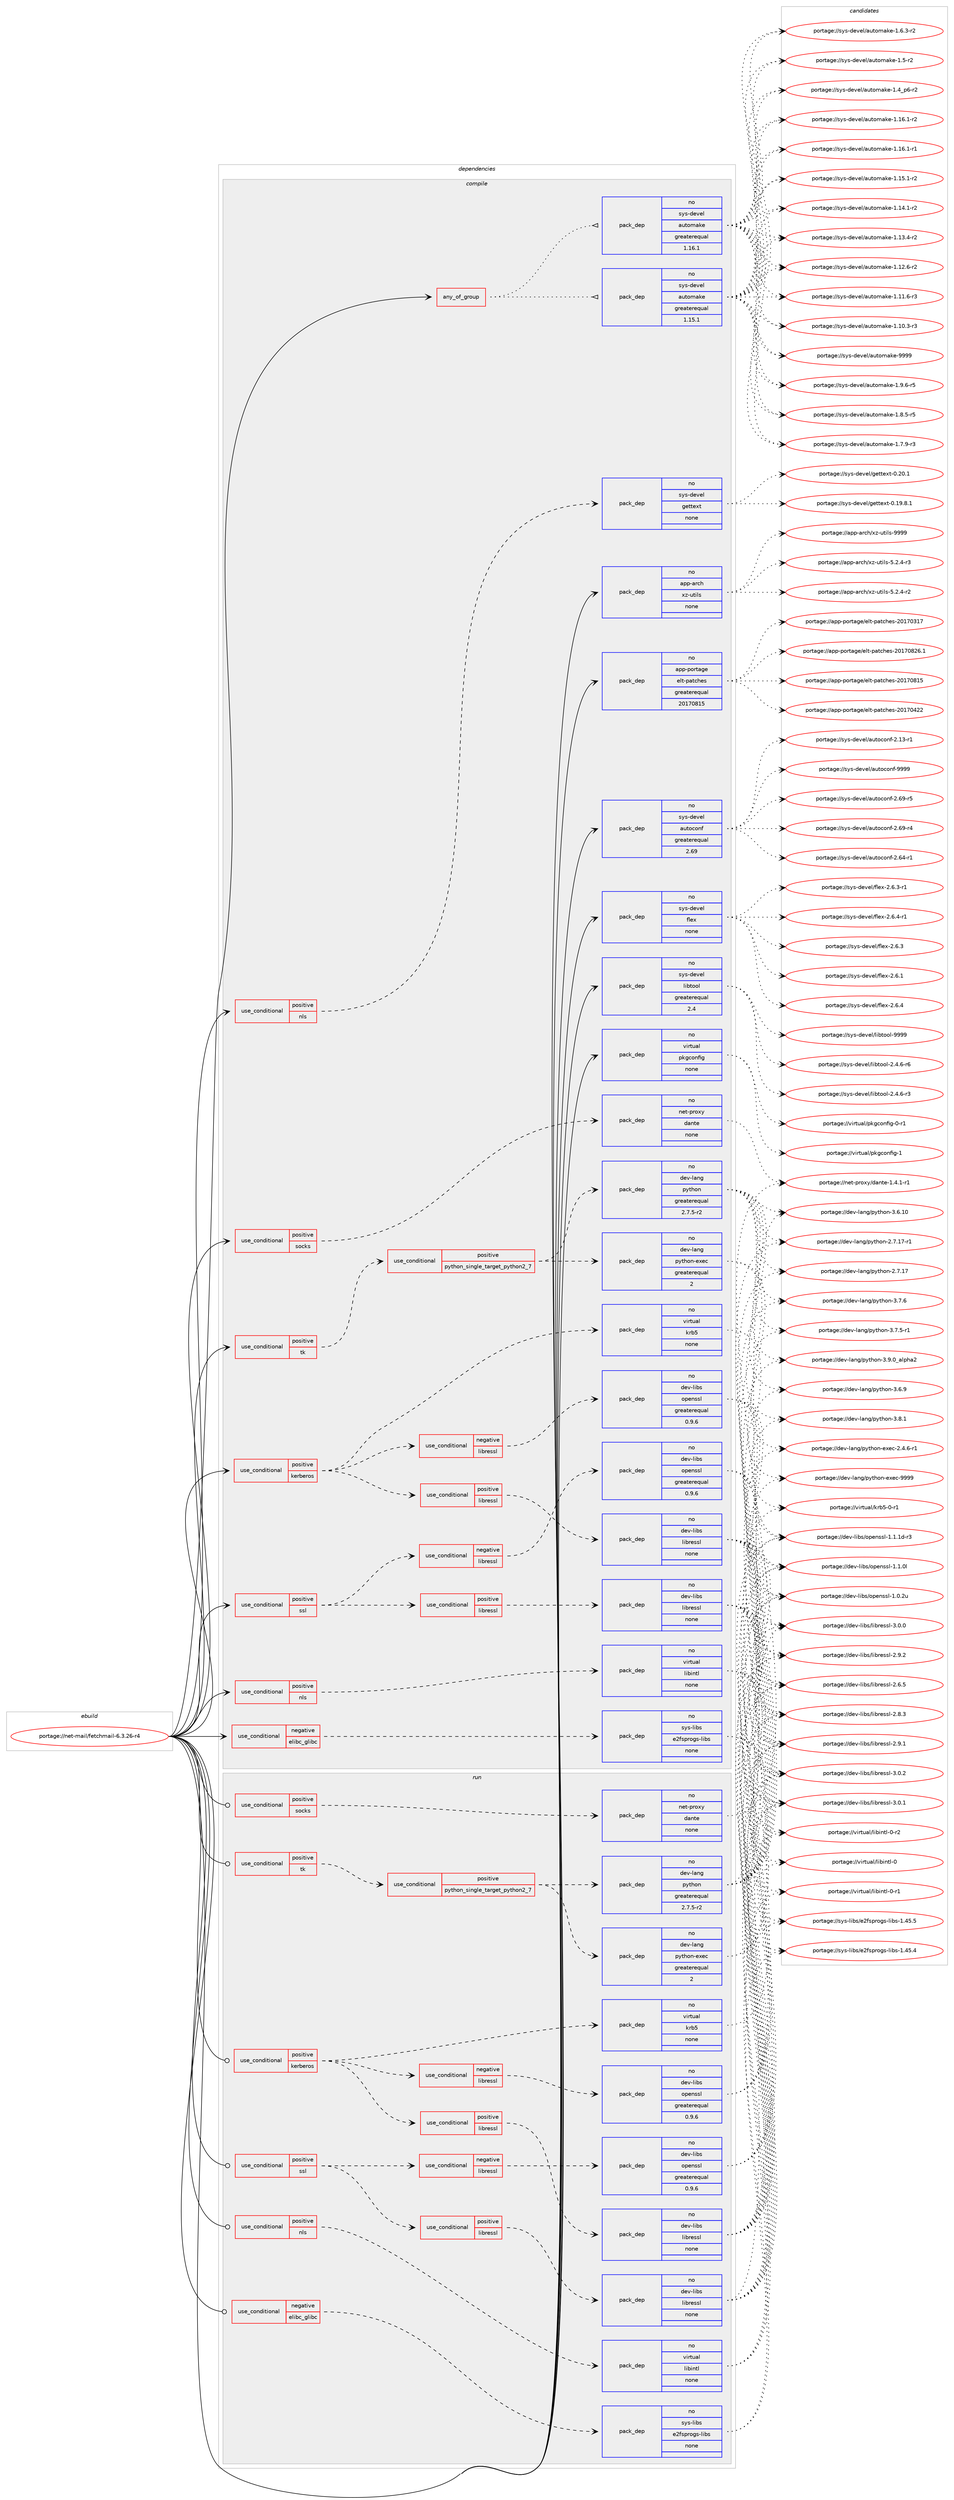 digraph prolog {

# *************
# Graph options
# *************

newrank=true;
concentrate=true;
compound=true;
graph [rankdir=LR,fontname=Helvetica,fontsize=10,ranksep=1.5];#, ranksep=2.5, nodesep=0.2];
edge  [arrowhead=vee];
node  [fontname=Helvetica,fontsize=10];

# **********
# The ebuild
# **********

subgraph cluster_leftcol {
color=gray;
rank=same;
label=<<i>ebuild</i>>;
id [label="portage://net-mail/fetchmail-6.3.26-r4", color=red, width=4, href="../net-mail/fetchmail-6.3.26-r4.svg"];
}

# ****************
# The dependencies
# ****************

subgraph cluster_midcol {
color=gray;
label=<<i>dependencies</i>>;
subgraph cluster_compile {
fillcolor="#eeeeee";
style=filled;
label=<<i>compile</i>>;
subgraph any2172 {
dependency142175 [label=<<TABLE BORDER="0" CELLBORDER="1" CELLSPACING="0" CELLPADDING="4"><TR><TD CELLPADDING="10">any_of_group</TD></TR></TABLE>>, shape=none, color=red];subgraph pack111180 {
dependency142176 [label=<<TABLE BORDER="0" CELLBORDER="1" CELLSPACING="0" CELLPADDING="4" WIDTH="220"><TR><TD ROWSPAN="6" CELLPADDING="30">pack_dep</TD></TR><TR><TD WIDTH="110">no</TD></TR><TR><TD>sys-devel</TD></TR><TR><TD>automake</TD></TR><TR><TD>greaterequal</TD></TR><TR><TD>1.16.1</TD></TR></TABLE>>, shape=none, color=blue];
}
dependency142175:e -> dependency142176:w [weight=20,style="dotted",arrowhead="oinv"];
subgraph pack111181 {
dependency142177 [label=<<TABLE BORDER="0" CELLBORDER="1" CELLSPACING="0" CELLPADDING="4" WIDTH="220"><TR><TD ROWSPAN="6" CELLPADDING="30">pack_dep</TD></TR><TR><TD WIDTH="110">no</TD></TR><TR><TD>sys-devel</TD></TR><TR><TD>automake</TD></TR><TR><TD>greaterequal</TD></TR><TR><TD>1.15.1</TD></TR></TABLE>>, shape=none, color=blue];
}
dependency142175:e -> dependency142177:w [weight=20,style="dotted",arrowhead="oinv"];
}
id:e -> dependency142175:w [weight=20,style="solid",arrowhead="vee"];
subgraph cond28688 {
dependency142178 [label=<<TABLE BORDER="0" CELLBORDER="1" CELLSPACING="0" CELLPADDING="4"><TR><TD ROWSPAN="3" CELLPADDING="10">use_conditional</TD></TR><TR><TD>negative</TD></TR><TR><TD>elibc_glibc</TD></TR></TABLE>>, shape=none, color=red];
subgraph pack111182 {
dependency142179 [label=<<TABLE BORDER="0" CELLBORDER="1" CELLSPACING="0" CELLPADDING="4" WIDTH="220"><TR><TD ROWSPAN="6" CELLPADDING="30">pack_dep</TD></TR><TR><TD WIDTH="110">no</TD></TR><TR><TD>sys-libs</TD></TR><TR><TD>e2fsprogs-libs</TD></TR><TR><TD>none</TD></TR><TR><TD></TD></TR></TABLE>>, shape=none, color=blue];
}
dependency142178:e -> dependency142179:w [weight=20,style="dashed",arrowhead="vee"];
}
id:e -> dependency142178:w [weight=20,style="solid",arrowhead="vee"];
subgraph cond28689 {
dependency142180 [label=<<TABLE BORDER="0" CELLBORDER="1" CELLSPACING="0" CELLPADDING="4"><TR><TD ROWSPAN="3" CELLPADDING="10">use_conditional</TD></TR><TR><TD>positive</TD></TR><TR><TD>kerberos</TD></TR></TABLE>>, shape=none, color=red];
subgraph pack111183 {
dependency142181 [label=<<TABLE BORDER="0" CELLBORDER="1" CELLSPACING="0" CELLPADDING="4" WIDTH="220"><TR><TD ROWSPAN="6" CELLPADDING="30">pack_dep</TD></TR><TR><TD WIDTH="110">no</TD></TR><TR><TD>virtual</TD></TR><TR><TD>krb5</TD></TR><TR><TD>none</TD></TR><TR><TD></TD></TR></TABLE>>, shape=none, color=blue];
}
dependency142180:e -> dependency142181:w [weight=20,style="dashed",arrowhead="vee"];
subgraph cond28690 {
dependency142182 [label=<<TABLE BORDER="0" CELLBORDER="1" CELLSPACING="0" CELLPADDING="4"><TR><TD ROWSPAN="3" CELLPADDING="10">use_conditional</TD></TR><TR><TD>negative</TD></TR><TR><TD>libressl</TD></TR></TABLE>>, shape=none, color=red];
subgraph pack111184 {
dependency142183 [label=<<TABLE BORDER="0" CELLBORDER="1" CELLSPACING="0" CELLPADDING="4" WIDTH="220"><TR><TD ROWSPAN="6" CELLPADDING="30">pack_dep</TD></TR><TR><TD WIDTH="110">no</TD></TR><TR><TD>dev-libs</TD></TR><TR><TD>openssl</TD></TR><TR><TD>greaterequal</TD></TR><TR><TD>0.9.6</TD></TR></TABLE>>, shape=none, color=blue];
}
dependency142182:e -> dependency142183:w [weight=20,style="dashed",arrowhead="vee"];
}
dependency142180:e -> dependency142182:w [weight=20,style="dashed",arrowhead="vee"];
subgraph cond28691 {
dependency142184 [label=<<TABLE BORDER="0" CELLBORDER="1" CELLSPACING="0" CELLPADDING="4"><TR><TD ROWSPAN="3" CELLPADDING="10">use_conditional</TD></TR><TR><TD>positive</TD></TR><TR><TD>libressl</TD></TR></TABLE>>, shape=none, color=red];
subgraph pack111185 {
dependency142185 [label=<<TABLE BORDER="0" CELLBORDER="1" CELLSPACING="0" CELLPADDING="4" WIDTH="220"><TR><TD ROWSPAN="6" CELLPADDING="30">pack_dep</TD></TR><TR><TD WIDTH="110">no</TD></TR><TR><TD>dev-libs</TD></TR><TR><TD>libressl</TD></TR><TR><TD>none</TD></TR><TR><TD></TD></TR></TABLE>>, shape=none, color=blue];
}
dependency142184:e -> dependency142185:w [weight=20,style="dashed",arrowhead="vee"];
}
dependency142180:e -> dependency142184:w [weight=20,style="dashed",arrowhead="vee"];
}
id:e -> dependency142180:w [weight=20,style="solid",arrowhead="vee"];
subgraph cond28692 {
dependency142186 [label=<<TABLE BORDER="0" CELLBORDER="1" CELLSPACING="0" CELLPADDING="4"><TR><TD ROWSPAN="3" CELLPADDING="10">use_conditional</TD></TR><TR><TD>positive</TD></TR><TR><TD>nls</TD></TR></TABLE>>, shape=none, color=red];
subgraph pack111186 {
dependency142187 [label=<<TABLE BORDER="0" CELLBORDER="1" CELLSPACING="0" CELLPADDING="4" WIDTH="220"><TR><TD ROWSPAN="6" CELLPADDING="30">pack_dep</TD></TR><TR><TD WIDTH="110">no</TD></TR><TR><TD>sys-devel</TD></TR><TR><TD>gettext</TD></TR><TR><TD>none</TD></TR><TR><TD></TD></TR></TABLE>>, shape=none, color=blue];
}
dependency142186:e -> dependency142187:w [weight=20,style="dashed",arrowhead="vee"];
}
id:e -> dependency142186:w [weight=20,style="solid",arrowhead="vee"];
subgraph cond28693 {
dependency142188 [label=<<TABLE BORDER="0" CELLBORDER="1" CELLSPACING="0" CELLPADDING="4"><TR><TD ROWSPAN="3" CELLPADDING="10">use_conditional</TD></TR><TR><TD>positive</TD></TR><TR><TD>nls</TD></TR></TABLE>>, shape=none, color=red];
subgraph pack111187 {
dependency142189 [label=<<TABLE BORDER="0" CELLBORDER="1" CELLSPACING="0" CELLPADDING="4" WIDTH="220"><TR><TD ROWSPAN="6" CELLPADDING="30">pack_dep</TD></TR><TR><TD WIDTH="110">no</TD></TR><TR><TD>virtual</TD></TR><TR><TD>libintl</TD></TR><TR><TD>none</TD></TR><TR><TD></TD></TR></TABLE>>, shape=none, color=blue];
}
dependency142188:e -> dependency142189:w [weight=20,style="dashed",arrowhead="vee"];
}
id:e -> dependency142188:w [weight=20,style="solid",arrowhead="vee"];
subgraph cond28694 {
dependency142190 [label=<<TABLE BORDER="0" CELLBORDER="1" CELLSPACING="0" CELLPADDING="4"><TR><TD ROWSPAN="3" CELLPADDING="10">use_conditional</TD></TR><TR><TD>positive</TD></TR><TR><TD>socks</TD></TR></TABLE>>, shape=none, color=red];
subgraph pack111188 {
dependency142191 [label=<<TABLE BORDER="0" CELLBORDER="1" CELLSPACING="0" CELLPADDING="4" WIDTH="220"><TR><TD ROWSPAN="6" CELLPADDING="30">pack_dep</TD></TR><TR><TD WIDTH="110">no</TD></TR><TR><TD>net-proxy</TD></TR><TR><TD>dante</TD></TR><TR><TD>none</TD></TR><TR><TD></TD></TR></TABLE>>, shape=none, color=blue];
}
dependency142190:e -> dependency142191:w [weight=20,style="dashed",arrowhead="vee"];
}
id:e -> dependency142190:w [weight=20,style="solid",arrowhead="vee"];
subgraph cond28695 {
dependency142192 [label=<<TABLE BORDER="0" CELLBORDER="1" CELLSPACING="0" CELLPADDING="4"><TR><TD ROWSPAN="3" CELLPADDING="10">use_conditional</TD></TR><TR><TD>positive</TD></TR><TR><TD>ssl</TD></TR></TABLE>>, shape=none, color=red];
subgraph cond28696 {
dependency142193 [label=<<TABLE BORDER="0" CELLBORDER="1" CELLSPACING="0" CELLPADDING="4"><TR><TD ROWSPAN="3" CELLPADDING="10">use_conditional</TD></TR><TR><TD>negative</TD></TR><TR><TD>libressl</TD></TR></TABLE>>, shape=none, color=red];
subgraph pack111189 {
dependency142194 [label=<<TABLE BORDER="0" CELLBORDER="1" CELLSPACING="0" CELLPADDING="4" WIDTH="220"><TR><TD ROWSPAN="6" CELLPADDING="30">pack_dep</TD></TR><TR><TD WIDTH="110">no</TD></TR><TR><TD>dev-libs</TD></TR><TR><TD>openssl</TD></TR><TR><TD>greaterequal</TD></TR><TR><TD>0.9.6</TD></TR></TABLE>>, shape=none, color=blue];
}
dependency142193:e -> dependency142194:w [weight=20,style="dashed",arrowhead="vee"];
}
dependency142192:e -> dependency142193:w [weight=20,style="dashed",arrowhead="vee"];
subgraph cond28697 {
dependency142195 [label=<<TABLE BORDER="0" CELLBORDER="1" CELLSPACING="0" CELLPADDING="4"><TR><TD ROWSPAN="3" CELLPADDING="10">use_conditional</TD></TR><TR><TD>positive</TD></TR><TR><TD>libressl</TD></TR></TABLE>>, shape=none, color=red];
subgraph pack111190 {
dependency142196 [label=<<TABLE BORDER="0" CELLBORDER="1" CELLSPACING="0" CELLPADDING="4" WIDTH="220"><TR><TD ROWSPAN="6" CELLPADDING="30">pack_dep</TD></TR><TR><TD WIDTH="110">no</TD></TR><TR><TD>dev-libs</TD></TR><TR><TD>libressl</TD></TR><TR><TD>none</TD></TR><TR><TD></TD></TR></TABLE>>, shape=none, color=blue];
}
dependency142195:e -> dependency142196:w [weight=20,style="dashed",arrowhead="vee"];
}
dependency142192:e -> dependency142195:w [weight=20,style="dashed",arrowhead="vee"];
}
id:e -> dependency142192:w [weight=20,style="solid",arrowhead="vee"];
subgraph cond28698 {
dependency142197 [label=<<TABLE BORDER="0" CELLBORDER="1" CELLSPACING="0" CELLPADDING="4"><TR><TD ROWSPAN="3" CELLPADDING="10">use_conditional</TD></TR><TR><TD>positive</TD></TR><TR><TD>tk</TD></TR></TABLE>>, shape=none, color=red];
subgraph cond28699 {
dependency142198 [label=<<TABLE BORDER="0" CELLBORDER="1" CELLSPACING="0" CELLPADDING="4"><TR><TD ROWSPAN="3" CELLPADDING="10">use_conditional</TD></TR><TR><TD>positive</TD></TR><TR><TD>python_single_target_python2_7</TD></TR></TABLE>>, shape=none, color=red];
subgraph pack111191 {
dependency142199 [label=<<TABLE BORDER="0" CELLBORDER="1" CELLSPACING="0" CELLPADDING="4" WIDTH="220"><TR><TD ROWSPAN="6" CELLPADDING="30">pack_dep</TD></TR><TR><TD WIDTH="110">no</TD></TR><TR><TD>dev-lang</TD></TR><TR><TD>python</TD></TR><TR><TD>greaterequal</TD></TR><TR><TD>2.7.5-r2</TD></TR></TABLE>>, shape=none, color=blue];
}
dependency142198:e -> dependency142199:w [weight=20,style="dashed",arrowhead="vee"];
subgraph pack111192 {
dependency142200 [label=<<TABLE BORDER="0" CELLBORDER="1" CELLSPACING="0" CELLPADDING="4" WIDTH="220"><TR><TD ROWSPAN="6" CELLPADDING="30">pack_dep</TD></TR><TR><TD WIDTH="110">no</TD></TR><TR><TD>dev-lang</TD></TR><TR><TD>python-exec</TD></TR><TR><TD>greaterequal</TD></TR><TR><TD>2</TD></TR></TABLE>>, shape=none, color=blue];
}
dependency142198:e -> dependency142200:w [weight=20,style="dashed",arrowhead="vee"];
}
dependency142197:e -> dependency142198:w [weight=20,style="dashed",arrowhead="vee"];
}
id:e -> dependency142197:w [weight=20,style="solid",arrowhead="vee"];
subgraph pack111193 {
dependency142201 [label=<<TABLE BORDER="0" CELLBORDER="1" CELLSPACING="0" CELLPADDING="4" WIDTH="220"><TR><TD ROWSPAN="6" CELLPADDING="30">pack_dep</TD></TR><TR><TD WIDTH="110">no</TD></TR><TR><TD>app-arch</TD></TR><TR><TD>xz-utils</TD></TR><TR><TD>none</TD></TR><TR><TD></TD></TR></TABLE>>, shape=none, color=blue];
}
id:e -> dependency142201:w [weight=20,style="solid",arrowhead="vee"];
subgraph pack111194 {
dependency142202 [label=<<TABLE BORDER="0" CELLBORDER="1" CELLSPACING="0" CELLPADDING="4" WIDTH="220"><TR><TD ROWSPAN="6" CELLPADDING="30">pack_dep</TD></TR><TR><TD WIDTH="110">no</TD></TR><TR><TD>app-portage</TD></TR><TR><TD>elt-patches</TD></TR><TR><TD>greaterequal</TD></TR><TR><TD>20170815</TD></TR></TABLE>>, shape=none, color=blue];
}
id:e -> dependency142202:w [weight=20,style="solid",arrowhead="vee"];
subgraph pack111195 {
dependency142203 [label=<<TABLE BORDER="0" CELLBORDER="1" CELLSPACING="0" CELLPADDING="4" WIDTH="220"><TR><TD ROWSPAN="6" CELLPADDING="30">pack_dep</TD></TR><TR><TD WIDTH="110">no</TD></TR><TR><TD>sys-devel</TD></TR><TR><TD>autoconf</TD></TR><TR><TD>greaterequal</TD></TR><TR><TD>2.69</TD></TR></TABLE>>, shape=none, color=blue];
}
id:e -> dependency142203:w [weight=20,style="solid",arrowhead="vee"];
subgraph pack111196 {
dependency142204 [label=<<TABLE BORDER="0" CELLBORDER="1" CELLSPACING="0" CELLPADDING="4" WIDTH="220"><TR><TD ROWSPAN="6" CELLPADDING="30">pack_dep</TD></TR><TR><TD WIDTH="110">no</TD></TR><TR><TD>sys-devel</TD></TR><TR><TD>flex</TD></TR><TR><TD>none</TD></TR><TR><TD></TD></TR></TABLE>>, shape=none, color=blue];
}
id:e -> dependency142204:w [weight=20,style="solid",arrowhead="vee"];
subgraph pack111197 {
dependency142205 [label=<<TABLE BORDER="0" CELLBORDER="1" CELLSPACING="0" CELLPADDING="4" WIDTH="220"><TR><TD ROWSPAN="6" CELLPADDING="30">pack_dep</TD></TR><TR><TD WIDTH="110">no</TD></TR><TR><TD>sys-devel</TD></TR><TR><TD>libtool</TD></TR><TR><TD>greaterequal</TD></TR><TR><TD>2.4</TD></TR></TABLE>>, shape=none, color=blue];
}
id:e -> dependency142205:w [weight=20,style="solid",arrowhead="vee"];
subgraph pack111198 {
dependency142206 [label=<<TABLE BORDER="0" CELLBORDER="1" CELLSPACING="0" CELLPADDING="4" WIDTH="220"><TR><TD ROWSPAN="6" CELLPADDING="30">pack_dep</TD></TR><TR><TD WIDTH="110">no</TD></TR><TR><TD>virtual</TD></TR><TR><TD>pkgconfig</TD></TR><TR><TD>none</TD></TR><TR><TD></TD></TR></TABLE>>, shape=none, color=blue];
}
id:e -> dependency142206:w [weight=20,style="solid",arrowhead="vee"];
}
subgraph cluster_compileandrun {
fillcolor="#eeeeee";
style=filled;
label=<<i>compile and run</i>>;
}
subgraph cluster_run {
fillcolor="#eeeeee";
style=filled;
label=<<i>run</i>>;
subgraph cond28700 {
dependency142207 [label=<<TABLE BORDER="0" CELLBORDER="1" CELLSPACING="0" CELLPADDING="4"><TR><TD ROWSPAN="3" CELLPADDING="10">use_conditional</TD></TR><TR><TD>negative</TD></TR><TR><TD>elibc_glibc</TD></TR></TABLE>>, shape=none, color=red];
subgraph pack111199 {
dependency142208 [label=<<TABLE BORDER="0" CELLBORDER="1" CELLSPACING="0" CELLPADDING="4" WIDTH="220"><TR><TD ROWSPAN="6" CELLPADDING="30">pack_dep</TD></TR><TR><TD WIDTH="110">no</TD></TR><TR><TD>sys-libs</TD></TR><TR><TD>e2fsprogs-libs</TD></TR><TR><TD>none</TD></TR><TR><TD></TD></TR></TABLE>>, shape=none, color=blue];
}
dependency142207:e -> dependency142208:w [weight=20,style="dashed",arrowhead="vee"];
}
id:e -> dependency142207:w [weight=20,style="solid",arrowhead="odot"];
subgraph cond28701 {
dependency142209 [label=<<TABLE BORDER="0" CELLBORDER="1" CELLSPACING="0" CELLPADDING="4"><TR><TD ROWSPAN="3" CELLPADDING="10">use_conditional</TD></TR><TR><TD>positive</TD></TR><TR><TD>kerberos</TD></TR></TABLE>>, shape=none, color=red];
subgraph pack111200 {
dependency142210 [label=<<TABLE BORDER="0" CELLBORDER="1" CELLSPACING="0" CELLPADDING="4" WIDTH="220"><TR><TD ROWSPAN="6" CELLPADDING="30">pack_dep</TD></TR><TR><TD WIDTH="110">no</TD></TR><TR><TD>virtual</TD></TR><TR><TD>krb5</TD></TR><TR><TD>none</TD></TR><TR><TD></TD></TR></TABLE>>, shape=none, color=blue];
}
dependency142209:e -> dependency142210:w [weight=20,style="dashed",arrowhead="vee"];
subgraph cond28702 {
dependency142211 [label=<<TABLE BORDER="0" CELLBORDER="1" CELLSPACING="0" CELLPADDING="4"><TR><TD ROWSPAN="3" CELLPADDING="10">use_conditional</TD></TR><TR><TD>negative</TD></TR><TR><TD>libressl</TD></TR></TABLE>>, shape=none, color=red];
subgraph pack111201 {
dependency142212 [label=<<TABLE BORDER="0" CELLBORDER="1" CELLSPACING="0" CELLPADDING="4" WIDTH="220"><TR><TD ROWSPAN="6" CELLPADDING="30">pack_dep</TD></TR><TR><TD WIDTH="110">no</TD></TR><TR><TD>dev-libs</TD></TR><TR><TD>openssl</TD></TR><TR><TD>greaterequal</TD></TR><TR><TD>0.9.6</TD></TR></TABLE>>, shape=none, color=blue];
}
dependency142211:e -> dependency142212:w [weight=20,style="dashed",arrowhead="vee"];
}
dependency142209:e -> dependency142211:w [weight=20,style="dashed",arrowhead="vee"];
subgraph cond28703 {
dependency142213 [label=<<TABLE BORDER="0" CELLBORDER="1" CELLSPACING="0" CELLPADDING="4"><TR><TD ROWSPAN="3" CELLPADDING="10">use_conditional</TD></TR><TR><TD>positive</TD></TR><TR><TD>libressl</TD></TR></TABLE>>, shape=none, color=red];
subgraph pack111202 {
dependency142214 [label=<<TABLE BORDER="0" CELLBORDER="1" CELLSPACING="0" CELLPADDING="4" WIDTH="220"><TR><TD ROWSPAN="6" CELLPADDING="30">pack_dep</TD></TR><TR><TD WIDTH="110">no</TD></TR><TR><TD>dev-libs</TD></TR><TR><TD>libressl</TD></TR><TR><TD>none</TD></TR><TR><TD></TD></TR></TABLE>>, shape=none, color=blue];
}
dependency142213:e -> dependency142214:w [weight=20,style="dashed",arrowhead="vee"];
}
dependency142209:e -> dependency142213:w [weight=20,style="dashed",arrowhead="vee"];
}
id:e -> dependency142209:w [weight=20,style="solid",arrowhead="odot"];
subgraph cond28704 {
dependency142215 [label=<<TABLE BORDER="0" CELLBORDER="1" CELLSPACING="0" CELLPADDING="4"><TR><TD ROWSPAN="3" CELLPADDING="10">use_conditional</TD></TR><TR><TD>positive</TD></TR><TR><TD>nls</TD></TR></TABLE>>, shape=none, color=red];
subgraph pack111203 {
dependency142216 [label=<<TABLE BORDER="0" CELLBORDER="1" CELLSPACING="0" CELLPADDING="4" WIDTH="220"><TR><TD ROWSPAN="6" CELLPADDING="30">pack_dep</TD></TR><TR><TD WIDTH="110">no</TD></TR><TR><TD>virtual</TD></TR><TR><TD>libintl</TD></TR><TR><TD>none</TD></TR><TR><TD></TD></TR></TABLE>>, shape=none, color=blue];
}
dependency142215:e -> dependency142216:w [weight=20,style="dashed",arrowhead="vee"];
}
id:e -> dependency142215:w [weight=20,style="solid",arrowhead="odot"];
subgraph cond28705 {
dependency142217 [label=<<TABLE BORDER="0" CELLBORDER="1" CELLSPACING="0" CELLPADDING="4"><TR><TD ROWSPAN="3" CELLPADDING="10">use_conditional</TD></TR><TR><TD>positive</TD></TR><TR><TD>socks</TD></TR></TABLE>>, shape=none, color=red];
subgraph pack111204 {
dependency142218 [label=<<TABLE BORDER="0" CELLBORDER="1" CELLSPACING="0" CELLPADDING="4" WIDTH="220"><TR><TD ROWSPAN="6" CELLPADDING="30">pack_dep</TD></TR><TR><TD WIDTH="110">no</TD></TR><TR><TD>net-proxy</TD></TR><TR><TD>dante</TD></TR><TR><TD>none</TD></TR><TR><TD></TD></TR></TABLE>>, shape=none, color=blue];
}
dependency142217:e -> dependency142218:w [weight=20,style="dashed",arrowhead="vee"];
}
id:e -> dependency142217:w [weight=20,style="solid",arrowhead="odot"];
subgraph cond28706 {
dependency142219 [label=<<TABLE BORDER="0" CELLBORDER="1" CELLSPACING="0" CELLPADDING="4"><TR><TD ROWSPAN="3" CELLPADDING="10">use_conditional</TD></TR><TR><TD>positive</TD></TR><TR><TD>ssl</TD></TR></TABLE>>, shape=none, color=red];
subgraph cond28707 {
dependency142220 [label=<<TABLE BORDER="0" CELLBORDER="1" CELLSPACING="0" CELLPADDING="4"><TR><TD ROWSPAN="3" CELLPADDING="10">use_conditional</TD></TR><TR><TD>negative</TD></TR><TR><TD>libressl</TD></TR></TABLE>>, shape=none, color=red];
subgraph pack111205 {
dependency142221 [label=<<TABLE BORDER="0" CELLBORDER="1" CELLSPACING="0" CELLPADDING="4" WIDTH="220"><TR><TD ROWSPAN="6" CELLPADDING="30">pack_dep</TD></TR><TR><TD WIDTH="110">no</TD></TR><TR><TD>dev-libs</TD></TR><TR><TD>openssl</TD></TR><TR><TD>greaterequal</TD></TR><TR><TD>0.9.6</TD></TR></TABLE>>, shape=none, color=blue];
}
dependency142220:e -> dependency142221:w [weight=20,style="dashed",arrowhead="vee"];
}
dependency142219:e -> dependency142220:w [weight=20,style="dashed",arrowhead="vee"];
subgraph cond28708 {
dependency142222 [label=<<TABLE BORDER="0" CELLBORDER="1" CELLSPACING="0" CELLPADDING="4"><TR><TD ROWSPAN="3" CELLPADDING="10">use_conditional</TD></TR><TR><TD>positive</TD></TR><TR><TD>libressl</TD></TR></TABLE>>, shape=none, color=red];
subgraph pack111206 {
dependency142223 [label=<<TABLE BORDER="0" CELLBORDER="1" CELLSPACING="0" CELLPADDING="4" WIDTH="220"><TR><TD ROWSPAN="6" CELLPADDING="30">pack_dep</TD></TR><TR><TD WIDTH="110">no</TD></TR><TR><TD>dev-libs</TD></TR><TR><TD>libressl</TD></TR><TR><TD>none</TD></TR><TR><TD></TD></TR></TABLE>>, shape=none, color=blue];
}
dependency142222:e -> dependency142223:w [weight=20,style="dashed",arrowhead="vee"];
}
dependency142219:e -> dependency142222:w [weight=20,style="dashed",arrowhead="vee"];
}
id:e -> dependency142219:w [weight=20,style="solid",arrowhead="odot"];
subgraph cond28709 {
dependency142224 [label=<<TABLE BORDER="0" CELLBORDER="1" CELLSPACING="0" CELLPADDING="4"><TR><TD ROWSPAN="3" CELLPADDING="10">use_conditional</TD></TR><TR><TD>positive</TD></TR><TR><TD>tk</TD></TR></TABLE>>, shape=none, color=red];
subgraph cond28710 {
dependency142225 [label=<<TABLE BORDER="0" CELLBORDER="1" CELLSPACING="0" CELLPADDING="4"><TR><TD ROWSPAN="3" CELLPADDING="10">use_conditional</TD></TR><TR><TD>positive</TD></TR><TR><TD>python_single_target_python2_7</TD></TR></TABLE>>, shape=none, color=red];
subgraph pack111207 {
dependency142226 [label=<<TABLE BORDER="0" CELLBORDER="1" CELLSPACING="0" CELLPADDING="4" WIDTH="220"><TR><TD ROWSPAN="6" CELLPADDING="30">pack_dep</TD></TR><TR><TD WIDTH="110">no</TD></TR><TR><TD>dev-lang</TD></TR><TR><TD>python</TD></TR><TR><TD>greaterequal</TD></TR><TR><TD>2.7.5-r2</TD></TR></TABLE>>, shape=none, color=blue];
}
dependency142225:e -> dependency142226:w [weight=20,style="dashed",arrowhead="vee"];
subgraph pack111208 {
dependency142227 [label=<<TABLE BORDER="0" CELLBORDER="1" CELLSPACING="0" CELLPADDING="4" WIDTH="220"><TR><TD ROWSPAN="6" CELLPADDING="30">pack_dep</TD></TR><TR><TD WIDTH="110">no</TD></TR><TR><TD>dev-lang</TD></TR><TR><TD>python-exec</TD></TR><TR><TD>greaterequal</TD></TR><TR><TD>2</TD></TR></TABLE>>, shape=none, color=blue];
}
dependency142225:e -> dependency142227:w [weight=20,style="dashed",arrowhead="vee"];
}
dependency142224:e -> dependency142225:w [weight=20,style="dashed",arrowhead="vee"];
}
id:e -> dependency142224:w [weight=20,style="solid",arrowhead="odot"];
}
}

# **************
# The candidates
# **************

subgraph cluster_choices {
rank=same;
color=gray;
label=<<i>candidates</i>>;

subgraph choice111180 {
color=black;
nodesep=1;
choice115121115451001011181011084797117116111109971071014557575757 [label="portage://sys-devel/automake-9999", color=red, width=4,href="../sys-devel/automake-9999.svg"];
choice115121115451001011181011084797117116111109971071014549465746544511453 [label="portage://sys-devel/automake-1.9.6-r5", color=red, width=4,href="../sys-devel/automake-1.9.6-r5.svg"];
choice115121115451001011181011084797117116111109971071014549465646534511453 [label="portage://sys-devel/automake-1.8.5-r5", color=red, width=4,href="../sys-devel/automake-1.8.5-r5.svg"];
choice115121115451001011181011084797117116111109971071014549465546574511451 [label="portage://sys-devel/automake-1.7.9-r3", color=red, width=4,href="../sys-devel/automake-1.7.9-r3.svg"];
choice115121115451001011181011084797117116111109971071014549465446514511450 [label="portage://sys-devel/automake-1.6.3-r2", color=red, width=4,href="../sys-devel/automake-1.6.3-r2.svg"];
choice11512111545100101118101108479711711611110997107101454946534511450 [label="portage://sys-devel/automake-1.5-r2", color=red, width=4,href="../sys-devel/automake-1.5-r2.svg"];
choice115121115451001011181011084797117116111109971071014549465295112544511450 [label="portage://sys-devel/automake-1.4_p6-r2", color=red, width=4,href="../sys-devel/automake-1.4_p6-r2.svg"];
choice11512111545100101118101108479711711611110997107101454946495446494511450 [label="portage://sys-devel/automake-1.16.1-r2", color=red, width=4,href="../sys-devel/automake-1.16.1-r2.svg"];
choice11512111545100101118101108479711711611110997107101454946495446494511449 [label="portage://sys-devel/automake-1.16.1-r1", color=red, width=4,href="../sys-devel/automake-1.16.1-r1.svg"];
choice11512111545100101118101108479711711611110997107101454946495346494511450 [label="portage://sys-devel/automake-1.15.1-r2", color=red, width=4,href="../sys-devel/automake-1.15.1-r2.svg"];
choice11512111545100101118101108479711711611110997107101454946495246494511450 [label="portage://sys-devel/automake-1.14.1-r2", color=red, width=4,href="../sys-devel/automake-1.14.1-r2.svg"];
choice11512111545100101118101108479711711611110997107101454946495146524511450 [label="portage://sys-devel/automake-1.13.4-r2", color=red, width=4,href="../sys-devel/automake-1.13.4-r2.svg"];
choice11512111545100101118101108479711711611110997107101454946495046544511450 [label="portage://sys-devel/automake-1.12.6-r2", color=red, width=4,href="../sys-devel/automake-1.12.6-r2.svg"];
choice11512111545100101118101108479711711611110997107101454946494946544511451 [label="portage://sys-devel/automake-1.11.6-r3", color=red, width=4,href="../sys-devel/automake-1.11.6-r3.svg"];
choice11512111545100101118101108479711711611110997107101454946494846514511451 [label="portage://sys-devel/automake-1.10.3-r3", color=red, width=4,href="../sys-devel/automake-1.10.3-r3.svg"];
dependency142176:e -> choice115121115451001011181011084797117116111109971071014557575757:w [style=dotted,weight="100"];
dependency142176:e -> choice115121115451001011181011084797117116111109971071014549465746544511453:w [style=dotted,weight="100"];
dependency142176:e -> choice115121115451001011181011084797117116111109971071014549465646534511453:w [style=dotted,weight="100"];
dependency142176:e -> choice115121115451001011181011084797117116111109971071014549465546574511451:w [style=dotted,weight="100"];
dependency142176:e -> choice115121115451001011181011084797117116111109971071014549465446514511450:w [style=dotted,weight="100"];
dependency142176:e -> choice11512111545100101118101108479711711611110997107101454946534511450:w [style=dotted,weight="100"];
dependency142176:e -> choice115121115451001011181011084797117116111109971071014549465295112544511450:w [style=dotted,weight="100"];
dependency142176:e -> choice11512111545100101118101108479711711611110997107101454946495446494511450:w [style=dotted,weight="100"];
dependency142176:e -> choice11512111545100101118101108479711711611110997107101454946495446494511449:w [style=dotted,weight="100"];
dependency142176:e -> choice11512111545100101118101108479711711611110997107101454946495346494511450:w [style=dotted,weight="100"];
dependency142176:e -> choice11512111545100101118101108479711711611110997107101454946495246494511450:w [style=dotted,weight="100"];
dependency142176:e -> choice11512111545100101118101108479711711611110997107101454946495146524511450:w [style=dotted,weight="100"];
dependency142176:e -> choice11512111545100101118101108479711711611110997107101454946495046544511450:w [style=dotted,weight="100"];
dependency142176:e -> choice11512111545100101118101108479711711611110997107101454946494946544511451:w [style=dotted,weight="100"];
dependency142176:e -> choice11512111545100101118101108479711711611110997107101454946494846514511451:w [style=dotted,weight="100"];
}
subgraph choice111181 {
color=black;
nodesep=1;
choice115121115451001011181011084797117116111109971071014557575757 [label="portage://sys-devel/automake-9999", color=red, width=4,href="../sys-devel/automake-9999.svg"];
choice115121115451001011181011084797117116111109971071014549465746544511453 [label="portage://sys-devel/automake-1.9.6-r5", color=red, width=4,href="../sys-devel/automake-1.9.6-r5.svg"];
choice115121115451001011181011084797117116111109971071014549465646534511453 [label="portage://sys-devel/automake-1.8.5-r5", color=red, width=4,href="../sys-devel/automake-1.8.5-r5.svg"];
choice115121115451001011181011084797117116111109971071014549465546574511451 [label="portage://sys-devel/automake-1.7.9-r3", color=red, width=4,href="../sys-devel/automake-1.7.9-r3.svg"];
choice115121115451001011181011084797117116111109971071014549465446514511450 [label="portage://sys-devel/automake-1.6.3-r2", color=red, width=4,href="../sys-devel/automake-1.6.3-r2.svg"];
choice11512111545100101118101108479711711611110997107101454946534511450 [label="portage://sys-devel/automake-1.5-r2", color=red, width=4,href="../sys-devel/automake-1.5-r2.svg"];
choice115121115451001011181011084797117116111109971071014549465295112544511450 [label="portage://sys-devel/automake-1.4_p6-r2", color=red, width=4,href="../sys-devel/automake-1.4_p6-r2.svg"];
choice11512111545100101118101108479711711611110997107101454946495446494511450 [label="portage://sys-devel/automake-1.16.1-r2", color=red, width=4,href="../sys-devel/automake-1.16.1-r2.svg"];
choice11512111545100101118101108479711711611110997107101454946495446494511449 [label="portage://sys-devel/automake-1.16.1-r1", color=red, width=4,href="../sys-devel/automake-1.16.1-r1.svg"];
choice11512111545100101118101108479711711611110997107101454946495346494511450 [label="portage://sys-devel/automake-1.15.1-r2", color=red, width=4,href="../sys-devel/automake-1.15.1-r2.svg"];
choice11512111545100101118101108479711711611110997107101454946495246494511450 [label="portage://sys-devel/automake-1.14.1-r2", color=red, width=4,href="../sys-devel/automake-1.14.1-r2.svg"];
choice11512111545100101118101108479711711611110997107101454946495146524511450 [label="portage://sys-devel/automake-1.13.4-r2", color=red, width=4,href="../sys-devel/automake-1.13.4-r2.svg"];
choice11512111545100101118101108479711711611110997107101454946495046544511450 [label="portage://sys-devel/automake-1.12.6-r2", color=red, width=4,href="../sys-devel/automake-1.12.6-r2.svg"];
choice11512111545100101118101108479711711611110997107101454946494946544511451 [label="portage://sys-devel/automake-1.11.6-r3", color=red, width=4,href="../sys-devel/automake-1.11.6-r3.svg"];
choice11512111545100101118101108479711711611110997107101454946494846514511451 [label="portage://sys-devel/automake-1.10.3-r3", color=red, width=4,href="../sys-devel/automake-1.10.3-r3.svg"];
dependency142177:e -> choice115121115451001011181011084797117116111109971071014557575757:w [style=dotted,weight="100"];
dependency142177:e -> choice115121115451001011181011084797117116111109971071014549465746544511453:w [style=dotted,weight="100"];
dependency142177:e -> choice115121115451001011181011084797117116111109971071014549465646534511453:w [style=dotted,weight="100"];
dependency142177:e -> choice115121115451001011181011084797117116111109971071014549465546574511451:w [style=dotted,weight="100"];
dependency142177:e -> choice115121115451001011181011084797117116111109971071014549465446514511450:w [style=dotted,weight="100"];
dependency142177:e -> choice11512111545100101118101108479711711611110997107101454946534511450:w [style=dotted,weight="100"];
dependency142177:e -> choice115121115451001011181011084797117116111109971071014549465295112544511450:w [style=dotted,weight="100"];
dependency142177:e -> choice11512111545100101118101108479711711611110997107101454946495446494511450:w [style=dotted,weight="100"];
dependency142177:e -> choice11512111545100101118101108479711711611110997107101454946495446494511449:w [style=dotted,weight="100"];
dependency142177:e -> choice11512111545100101118101108479711711611110997107101454946495346494511450:w [style=dotted,weight="100"];
dependency142177:e -> choice11512111545100101118101108479711711611110997107101454946495246494511450:w [style=dotted,weight="100"];
dependency142177:e -> choice11512111545100101118101108479711711611110997107101454946495146524511450:w [style=dotted,weight="100"];
dependency142177:e -> choice11512111545100101118101108479711711611110997107101454946495046544511450:w [style=dotted,weight="100"];
dependency142177:e -> choice11512111545100101118101108479711711611110997107101454946494946544511451:w [style=dotted,weight="100"];
dependency142177:e -> choice11512111545100101118101108479711711611110997107101454946494846514511451:w [style=dotted,weight="100"];
}
subgraph choice111182 {
color=black;
nodesep=1;
choice11512111545108105981154710150102115112114111103115451081059811545494652534653 [label="portage://sys-libs/e2fsprogs-libs-1.45.5", color=red, width=4,href="../sys-libs/e2fsprogs-libs-1.45.5.svg"];
choice11512111545108105981154710150102115112114111103115451081059811545494652534652 [label="portage://sys-libs/e2fsprogs-libs-1.45.4", color=red, width=4,href="../sys-libs/e2fsprogs-libs-1.45.4.svg"];
dependency142179:e -> choice11512111545108105981154710150102115112114111103115451081059811545494652534653:w [style=dotted,weight="100"];
dependency142179:e -> choice11512111545108105981154710150102115112114111103115451081059811545494652534652:w [style=dotted,weight="100"];
}
subgraph choice111183 {
color=black;
nodesep=1;
choice1181051141161179710847107114985345484511449 [label="portage://virtual/krb5-0-r1", color=red, width=4,href="../virtual/krb5-0-r1.svg"];
dependency142181:e -> choice1181051141161179710847107114985345484511449:w [style=dotted,weight="100"];
}
subgraph choice111184 {
color=black;
nodesep=1;
choice1001011184510810598115471111121011101151151084549464946491004511451 [label="portage://dev-libs/openssl-1.1.1d-r3", color=red, width=4,href="../dev-libs/openssl-1.1.1d-r3.svg"];
choice100101118451081059811547111112101110115115108454946494648108 [label="portage://dev-libs/openssl-1.1.0l", color=red, width=4,href="../dev-libs/openssl-1.1.0l.svg"];
choice100101118451081059811547111112101110115115108454946484650117 [label="portage://dev-libs/openssl-1.0.2u", color=red, width=4,href="../dev-libs/openssl-1.0.2u.svg"];
dependency142183:e -> choice1001011184510810598115471111121011101151151084549464946491004511451:w [style=dotted,weight="100"];
dependency142183:e -> choice100101118451081059811547111112101110115115108454946494648108:w [style=dotted,weight="100"];
dependency142183:e -> choice100101118451081059811547111112101110115115108454946484650117:w [style=dotted,weight="100"];
}
subgraph choice111185 {
color=black;
nodesep=1;
choice10010111845108105981154710810598114101115115108455146484650 [label="portage://dev-libs/libressl-3.0.2", color=red, width=4,href="../dev-libs/libressl-3.0.2.svg"];
choice10010111845108105981154710810598114101115115108455146484649 [label="portage://dev-libs/libressl-3.0.1", color=red, width=4,href="../dev-libs/libressl-3.0.1.svg"];
choice10010111845108105981154710810598114101115115108455146484648 [label="portage://dev-libs/libressl-3.0.0", color=red, width=4,href="../dev-libs/libressl-3.0.0.svg"];
choice10010111845108105981154710810598114101115115108455046574650 [label="portage://dev-libs/libressl-2.9.2", color=red, width=4,href="../dev-libs/libressl-2.9.2.svg"];
choice10010111845108105981154710810598114101115115108455046574649 [label="portage://dev-libs/libressl-2.9.1", color=red, width=4,href="../dev-libs/libressl-2.9.1.svg"];
choice10010111845108105981154710810598114101115115108455046564651 [label="portage://dev-libs/libressl-2.8.3", color=red, width=4,href="../dev-libs/libressl-2.8.3.svg"];
choice10010111845108105981154710810598114101115115108455046544653 [label="portage://dev-libs/libressl-2.6.5", color=red, width=4,href="../dev-libs/libressl-2.6.5.svg"];
dependency142185:e -> choice10010111845108105981154710810598114101115115108455146484650:w [style=dotted,weight="100"];
dependency142185:e -> choice10010111845108105981154710810598114101115115108455146484649:w [style=dotted,weight="100"];
dependency142185:e -> choice10010111845108105981154710810598114101115115108455146484648:w [style=dotted,weight="100"];
dependency142185:e -> choice10010111845108105981154710810598114101115115108455046574650:w [style=dotted,weight="100"];
dependency142185:e -> choice10010111845108105981154710810598114101115115108455046574649:w [style=dotted,weight="100"];
dependency142185:e -> choice10010111845108105981154710810598114101115115108455046564651:w [style=dotted,weight="100"];
dependency142185:e -> choice10010111845108105981154710810598114101115115108455046544653:w [style=dotted,weight="100"];
}
subgraph choice111186 {
color=black;
nodesep=1;
choice115121115451001011181011084710310111611610112011645484650484649 [label="portage://sys-devel/gettext-0.20.1", color=red, width=4,href="../sys-devel/gettext-0.20.1.svg"];
choice1151211154510010111810110847103101116116101120116454846495746564649 [label="portage://sys-devel/gettext-0.19.8.1", color=red, width=4,href="../sys-devel/gettext-0.19.8.1.svg"];
dependency142187:e -> choice115121115451001011181011084710310111611610112011645484650484649:w [style=dotted,weight="100"];
dependency142187:e -> choice1151211154510010111810110847103101116116101120116454846495746564649:w [style=dotted,weight="100"];
}
subgraph choice111187 {
color=black;
nodesep=1;
choice11810511411611797108471081059810511011610845484511450 [label="portage://virtual/libintl-0-r2", color=red, width=4,href="../virtual/libintl-0-r2.svg"];
choice11810511411611797108471081059810511011610845484511449 [label="portage://virtual/libintl-0-r1", color=red, width=4,href="../virtual/libintl-0-r1.svg"];
choice1181051141161179710847108105981051101161084548 [label="portage://virtual/libintl-0", color=red, width=4,href="../virtual/libintl-0.svg"];
dependency142189:e -> choice11810511411611797108471081059810511011610845484511450:w [style=dotted,weight="100"];
dependency142189:e -> choice11810511411611797108471081059810511011610845484511449:w [style=dotted,weight="100"];
dependency142189:e -> choice1181051141161179710847108105981051101161084548:w [style=dotted,weight="100"];
}
subgraph choice111188 {
color=black;
nodesep=1;
choice1101011164511211411112012147100971101161014549465246494511449 [label="portage://net-proxy/dante-1.4.1-r1", color=red, width=4,href="../net-proxy/dante-1.4.1-r1.svg"];
dependency142191:e -> choice1101011164511211411112012147100971101161014549465246494511449:w [style=dotted,weight="100"];
}
subgraph choice111189 {
color=black;
nodesep=1;
choice1001011184510810598115471111121011101151151084549464946491004511451 [label="portage://dev-libs/openssl-1.1.1d-r3", color=red, width=4,href="../dev-libs/openssl-1.1.1d-r3.svg"];
choice100101118451081059811547111112101110115115108454946494648108 [label="portage://dev-libs/openssl-1.1.0l", color=red, width=4,href="../dev-libs/openssl-1.1.0l.svg"];
choice100101118451081059811547111112101110115115108454946484650117 [label="portage://dev-libs/openssl-1.0.2u", color=red, width=4,href="../dev-libs/openssl-1.0.2u.svg"];
dependency142194:e -> choice1001011184510810598115471111121011101151151084549464946491004511451:w [style=dotted,weight="100"];
dependency142194:e -> choice100101118451081059811547111112101110115115108454946494648108:w [style=dotted,weight="100"];
dependency142194:e -> choice100101118451081059811547111112101110115115108454946484650117:w [style=dotted,weight="100"];
}
subgraph choice111190 {
color=black;
nodesep=1;
choice10010111845108105981154710810598114101115115108455146484650 [label="portage://dev-libs/libressl-3.0.2", color=red, width=4,href="../dev-libs/libressl-3.0.2.svg"];
choice10010111845108105981154710810598114101115115108455146484649 [label="portage://dev-libs/libressl-3.0.1", color=red, width=4,href="../dev-libs/libressl-3.0.1.svg"];
choice10010111845108105981154710810598114101115115108455146484648 [label="portage://dev-libs/libressl-3.0.0", color=red, width=4,href="../dev-libs/libressl-3.0.0.svg"];
choice10010111845108105981154710810598114101115115108455046574650 [label="portage://dev-libs/libressl-2.9.2", color=red, width=4,href="../dev-libs/libressl-2.9.2.svg"];
choice10010111845108105981154710810598114101115115108455046574649 [label="portage://dev-libs/libressl-2.9.1", color=red, width=4,href="../dev-libs/libressl-2.9.1.svg"];
choice10010111845108105981154710810598114101115115108455046564651 [label="portage://dev-libs/libressl-2.8.3", color=red, width=4,href="../dev-libs/libressl-2.8.3.svg"];
choice10010111845108105981154710810598114101115115108455046544653 [label="portage://dev-libs/libressl-2.6.5", color=red, width=4,href="../dev-libs/libressl-2.6.5.svg"];
dependency142196:e -> choice10010111845108105981154710810598114101115115108455146484650:w [style=dotted,weight="100"];
dependency142196:e -> choice10010111845108105981154710810598114101115115108455146484649:w [style=dotted,weight="100"];
dependency142196:e -> choice10010111845108105981154710810598114101115115108455146484648:w [style=dotted,weight="100"];
dependency142196:e -> choice10010111845108105981154710810598114101115115108455046574650:w [style=dotted,weight="100"];
dependency142196:e -> choice10010111845108105981154710810598114101115115108455046574649:w [style=dotted,weight="100"];
dependency142196:e -> choice10010111845108105981154710810598114101115115108455046564651:w [style=dotted,weight="100"];
dependency142196:e -> choice10010111845108105981154710810598114101115115108455046544653:w [style=dotted,weight="100"];
}
subgraph choice111191 {
color=black;
nodesep=1;
choice10010111845108971101034711212111610411111045514657464895971081121049750 [label="portage://dev-lang/python-3.9.0_alpha2", color=red, width=4,href="../dev-lang/python-3.9.0_alpha2.svg"];
choice100101118451089711010347112121116104111110455146564649 [label="portage://dev-lang/python-3.8.1", color=red, width=4,href="../dev-lang/python-3.8.1.svg"];
choice100101118451089711010347112121116104111110455146554654 [label="portage://dev-lang/python-3.7.6", color=red, width=4,href="../dev-lang/python-3.7.6.svg"];
choice1001011184510897110103471121211161041111104551465546534511449 [label="portage://dev-lang/python-3.7.5-r1", color=red, width=4,href="../dev-lang/python-3.7.5-r1.svg"];
choice100101118451089711010347112121116104111110455146544657 [label="portage://dev-lang/python-3.6.9", color=red, width=4,href="../dev-lang/python-3.6.9.svg"];
choice10010111845108971101034711212111610411111045514654464948 [label="portage://dev-lang/python-3.6.10", color=red, width=4,href="../dev-lang/python-3.6.10.svg"];
choice100101118451089711010347112121116104111110455046554649554511449 [label="portage://dev-lang/python-2.7.17-r1", color=red, width=4,href="../dev-lang/python-2.7.17-r1.svg"];
choice10010111845108971101034711212111610411111045504655464955 [label="portage://dev-lang/python-2.7.17", color=red, width=4,href="../dev-lang/python-2.7.17.svg"];
dependency142199:e -> choice10010111845108971101034711212111610411111045514657464895971081121049750:w [style=dotted,weight="100"];
dependency142199:e -> choice100101118451089711010347112121116104111110455146564649:w [style=dotted,weight="100"];
dependency142199:e -> choice100101118451089711010347112121116104111110455146554654:w [style=dotted,weight="100"];
dependency142199:e -> choice1001011184510897110103471121211161041111104551465546534511449:w [style=dotted,weight="100"];
dependency142199:e -> choice100101118451089711010347112121116104111110455146544657:w [style=dotted,weight="100"];
dependency142199:e -> choice10010111845108971101034711212111610411111045514654464948:w [style=dotted,weight="100"];
dependency142199:e -> choice100101118451089711010347112121116104111110455046554649554511449:w [style=dotted,weight="100"];
dependency142199:e -> choice10010111845108971101034711212111610411111045504655464955:w [style=dotted,weight="100"];
}
subgraph choice111192 {
color=black;
nodesep=1;
choice10010111845108971101034711212111610411111045101120101994557575757 [label="portage://dev-lang/python-exec-9999", color=red, width=4,href="../dev-lang/python-exec-9999.svg"];
choice10010111845108971101034711212111610411111045101120101994550465246544511449 [label="portage://dev-lang/python-exec-2.4.6-r1", color=red, width=4,href="../dev-lang/python-exec-2.4.6-r1.svg"];
dependency142200:e -> choice10010111845108971101034711212111610411111045101120101994557575757:w [style=dotted,weight="100"];
dependency142200:e -> choice10010111845108971101034711212111610411111045101120101994550465246544511449:w [style=dotted,weight="100"];
}
subgraph choice111193 {
color=black;
nodesep=1;
choice9711211245971149910447120122451171161051081154557575757 [label="portage://app-arch/xz-utils-9999", color=red, width=4,href="../app-arch/xz-utils-9999.svg"];
choice9711211245971149910447120122451171161051081154553465046524511451 [label="portage://app-arch/xz-utils-5.2.4-r3", color=red, width=4,href="../app-arch/xz-utils-5.2.4-r3.svg"];
choice9711211245971149910447120122451171161051081154553465046524511450 [label="portage://app-arch/xz-utils-5.2.4-r2", color=red, width=4,href="../app-arch/xz-utils-5.2.4-r2.svg"];
dependency142201:e -> choice9711211245971149910447120122451171161051081154557575757:w [style=dotted,weight="100"];
dependency142201:e -> choice9711211245971149910447120122451171161051081154553465046524511451:w [style=dotted,weight="100"];
dependency142201:e -> choice9711211245971149910447120122451171161051081154553465046524511450:w [style=dotted,weight="100"];
}
subgraph choice111194 {
color=black;
nodesep=1;
choice971121124511211111411697103101471011081164511297116991041011154550484955485650544649 [label="portage://app-portage/elt-patches-20170826.1", color=red, width=4,href="../app-portage/elt-patches-20170826.1.svg"];
choice97112112451121111141169710310147101108116451129711699104101115455048495548564953 [label="portage://app-portage/elt-patches-20170815", color=red, width=4,href="../app-portage/elt-patches-20170815.svg"];
choice97112112451121111141169710310147101108116451129711699104101115455048495548525050 [label="portage://app-portage/elt-patches-20170422", color=red, width=4,href="../app-portage/elt-patches-20170422.svg"];
choice97112112451121111141169710310147101108116451129711699104101115455048495548514955 [label="portage://app-portage/elt-patches-20170317", color=red, width=4,href="../app-portage/elt-patches-20170317.svg"];
dependency142202:e -> choice971121124511211111411697103101471011081164511297116991041011154550484955485650544649:w [style=dotted,weight="100"];
dependency142202:e -> choice97112112451121111141169710310147101108116451129711699104101115455048495548564953:w [style=dotted,weight="100"];
dependency142202:e -> choice97112112451121111141169710310147101108116451129711699104101115455048495548525050:w [style=dotted,weight="100"];
dependency142202:e -> choice97112112451121111141169710310147101108116451129711699104101115455048495548514955:w [style=dotted,weight="100"];
}
subgraph choice111195 {
color=black;
nodesep=1;
choice115121115451001011181011084797117116111991111101024557575757 [label="portage://sys-devel/autoconf-9999", color=red, width=4,href="../sys-devel/autoconf-9999.svg"];
choice1151211154510010111810110847971171161119911111010245504654574511453 [label="portage://sys-devel/autoconf-2.69-r5", color=red, width=4,href="../sys-devel/autoconf-2.69-r5.svg"];
choice1151211154510010111810110847971171161119911111010245504654574511452 [label="portage://sys-devel/autoconf-2.69-r4", color=red, width=4,href="../sys-devel/autoconf-2.69-r4.svg"];
choice1151211154510010111810110847971171161119911111010245504654524511449 [label="portage://sys-devel/autoconf-2.64-r1", color=red, width=4,href="../sys-devel/autoconf-2.64-r1.svg"];
choice1151211154510010111810110847971171161119911111010245504649514511449 [label="portage://sys-devel/autoconf-2.13-r1", color=red, width=4,href="../sys-devel/autoconf-2.13-r1.svg"];
dependency142203:e -> choice115121115451001011181011084797117116111991111101024557575757:w [style=dotted,weight="100"];
dependency142203:e -> choice1151211154510010111810110847971171161119911111010245504654574511453:w [style=dotted,weight="100"];
dependency142203:e -> choice1151211154510010111810110847971171161119911111010245504654574511452:w [style=dotted,weight="100"];
dependency142203:e -> choice1151211154510010111810110847971171161119911111010245504654524511449:w [style=dotted,weight="100"];
dependency142203:e -> choice1151211154510010111810110847971171161119911111010245504649514511449:w [style=dotted,weight="100"];
}
subgraph choice111196 {
color=black;
nodesep=1;
choice11512111545100101118101108471021081011204550465446524511449 [label="portage://sys-devel/flex-2.6.4-r1", color=red, width=4,href="../sys-devel/flex-2.6.4-r1.svg"];
choice1151211154510010111810110847102108101120455046544652 [label="portage://sys-devel/flex-2.6.4", color=red, width=4,href="../sys-devel/flex-2.6.4.svg"];
choice11512111545100101118101108471021081011204550465446514511449 [label="portage://sys-devel/flex-2.6.3-r1", color=red, width=4,href="../sys-devel/flex-2.6.3-r1.svg"];
choice1151211154510010111810110847102108101120455046544651 [label="portage://sys-devel/flex-2.6.3", color=red, width=4,href="../sys-devel/flex-2.6.3.svg"];
choice1151211154510010111810110847102108101120455046544649 [label="portage://sys-devel/flex-2.6.1", color=red, width=4,href="../sys-devel/flex-2.6.1.svg"];
dependency142204:e -> choice11512111545100101118101108471021081011204550465446524511449:w [style=dotted,weight="100"];
dependency142204:e -> choice1151211154510010111810110847102108101120455046544652:w [style=dotted,weight="100"];
dependency142204:e -> choice11512111545100101118101108471021081011204550465446514511449:w [style=dotted,weight="100"];
dependency142204:e -> choice1151211154510010111810110847102108101120455046544651:w [style=dotted,weight="100"];
dependency142204:e -> choice1151211154510010111810110847102108101120455046544649:w [style=dotted,weight="100"];
}
subgraph choice111197 {
color=black;
nodesep=1;
choice1151211154510010111810110847108105981161111111084557575757 [label="portage://sys-devel/libtool-9999", color=red, width=4,href="../sys-devel/libtool-9999.svg"];
choice1151211154510010111810110847108105981161111111084550465246544511454 [label="portage://sys-devel/libtool-2.4.6-r6", color=red, width=4,href="../sys-devel/libtool-2.4.6-r6.svg"];
choice1151211154510010111810110847108105981161111111084550465246544511451 [label="portage://sys-devel/libtool-2.4.6-r3", color=red, width=4,href="../sys-devel/libtool-2.4.6-r3.svg"];
dependency142205:e -> choice1151211154510010111810110847108105981161111111084557575757:w [style=dotted,weight="100"];
dependency142205:e -> choice1151211154510010111810110847108105981161111111084550465246544511454:w [style=dotted,weight="100"];
dependency142205:e -> choice1151211154510010111810110847108105981161111111084550465246544511451:w [style=dotted,weight="100"];
}
subgraph choice111198 {
color=black;
nodesep=1;
choice1181051141161179710847112107103991111101021051034549 [label="portage://virtual/pkgconfig-1", color=red, width=4,href="../virtual/pkgconfig-1.svg"];
choice11810511411611797108471121071039911111010210510345484511449 [label="portage://virtual/pkgconfig-0-r1", color=red, width=4,href="../virtual/pkgconfig-0-r1.svg"];
dependency142206:e -> choice1181051141161179710847112107103991111101021051034549:w [style=dotted,weight="100"];
dependency142206:e -> choice11810511411611797108471121071039911111010210510345484511449:w [style=dotted,weight="100"];
}
subgraph choice111199 {
color=black;
nodesep=1;
choice11512111545108105981154710150102115112114111103115451081059811545494652534653 [label="portage://sys-libs/e2fsprogs-libs-1.45.5", color=red, width=4,href="../sys-libs/e2fsprogs-libs-1.45.5.svg"];
choice11512111545108105981154710150102115112114111103115451081059811545494652534652 [label="portage://sys-libs/e2fsprogs-libs-1.45.4", color=red, width=4,href="../sys-libs/e2fsprogs-libs-1.45.4.svg"];
dependency142208:e -> choice11512111545108105981154710150102115112114111103115451081059811545494652534653:w [style=dotted,weight="100"];
dependency142208:e -> choice11512111545108105981154710150102115112114111103115451081059811545494652534652:w [style=dotted,weight="100"];
}
subgraph choice111200 {
color=black;
nodesep=1;
choice1181051141161179710847107114985345484511449 [label="portage://virtual/krb5-0-r1", color=red, width=4,href="../virtual/krb5-0-r1.svg"];
dependency142210:e -> choice1181051141161179710847107114985345484511449:w [style=dotted,weight="100"];
}
subgraph choice111201 {
color=black;
nodesep=1;
choice1001011184510810598115471111121011101151151084549464946491004511451 [label="portage://dev-libs/openssl-1.1.1d-r3", color=red, width=4,href="../dev-libs/openssl-1.1.1d-r3.svg"];
choice100101118451081059811547111112101110115115108454946494648108 [label="portage://dev-libs/openssl-1.1.0l", color=red, width=4,href="../dev-libs/openssl-1.1.0l.svg"];
choice100101118451081059811547111112101110115115108454946484650117 [label="portage://dev-libs/openssl-1.0.2u", color=red, width=4,href="../dev-libs/openssl-1.0.2u.svg"];
dependency142212:e -> choice1001011184510810598115471111121011101151151084549464946491004511451:w [style=dotted,weight="100"];
dependency142212:e -> choice100101118451081059811547111112101110115115108454946494648108:w [style=dotted,weight="100"];
dependency142212:e -> choice100101118451081059811547111112101110115115108454946484650117:w [style=dotted,weight="100"];
}
subgraph choice111202 {
color=black;
nodesep=1;
choice10010111845108105981154710810598114101115115108455146484650 [label="portage://dev-libs/libressl-3.0.2", color=red, width=4,href="../dev-libs/libressl-3.0.2.svg"];
choice10010111845108105981154710810598114101115115108455146484649 [label="portage://dev-libs/libressl-3.0.1", color=red, width=4,href="../dev-libs/libressl-3.0.1.svg"];
choice10010111845108105981154710810598114101115115108455146484648 [label="portage://dev-libs/libressl-3.0.0", color=red, width=4,href="../dev-libs/libressl-3.0.0.svg"];
choice10010111845108105981154710810598114101115115108455046574650 [label="portage://dev-libs/libressl-2.9.2", color=red, width=4,href="../dev-libs/libressl-2.9.2.svg"];
choice10010111845108105981154710810598114101115115108455046574649 [label="portage://dev-libs/libressl-2.9.1", color=red, width=4,href="../dev-libs/libressl-2.9.1.svg"];
choice10010111845108105981154710810598114101115115108455046564651 [label="portage://dev-libs/libressl-2.8.3", color=red, width=4,href="../dev-libs/libressl-2.8.3.svg"];
choice10010111845108105981154710810598114101115115108455046544653 [label="portage://dev-libs/libressl-2.6.5", color=red, width=4,href="../dev-libs/libressl-2.6.5.svg"];
dependency142214:e -> choice10010111845108105981154710810598114101115115108455146484650:w [style=dotted,weight="100"];
dependency142214:e -> choice10010111845108105981154710810598114101115115108455146484649:w [style=dotted,weight="100"];
dependency142214:e -> choice10010111845108105981154710810598114101115115108455146484648:w [style=dotted,weight="100"];
dependency142214:e -> choice10010111845108105981154710810598114101115115108455046574650:w [style=dotted,weight="100"];
dependency142214:e -> choice10010111845108105981154710810598114101115115108455046574649:w [style=dotted,weight="100"];
dependency142214:e -> choice10010111845108105981154710810598114101115115108455046564651:w [style=dotted,weight="100"];
dependency142214:e -> choice10010111845108105981154710810598114101115115108455046544653:w [style=dotted,weight="100"];
}
subgraph choice111203 {
color=black;
nodesep=1;
choice11810511411611797108471081059810511011610845484511450 [label="portage://virtual/libintl-0-r2", color=red, width=4,href="../virtual/libintl-0-r2.svg"];
choice11810511411611797108471081059810511011610845484511449 [label="portage://virtual/libintl-0-r1", color=red, width=4,href="../virtual/libintl-0-r1.svg"];
choice1181051141161179710847108105981051101161084548 [label="portage://virtual/libintl-0", color=red, width=4,href="../virtual/libintl-0.svg"];
dependency142216:e -> choice11810511411611797108471081059810511011610845484511450:w [style=dotted,weight="100"];
dependency142216:e -> choice11810511411611797108471081059810511011610845484511449:w [style=dotted,weight="100"];
dependency142216:e -> choice1181051141161179710847108105981051101161084548:w [style=dotted,weight="100"];
}
subgraph choice111204 {
color=black;
nodesep=1;
choice1101011164511211411112012147100971101161014549465246494511449 [label="portage://net-proxy/dante-1.4.1-r1", color=red, width=4,href="../net-proxy/dante-1.4.1-r1.svg"];
dependency142218:e -> choice1101011164511211411112012147100971101161014549465246494511449:w [style=dotted,weight="100"];
}
subgraph choice111205 {
color=black;
nodesep=1;
choice1001011184510810598115471111121011101151151084549464946491004511451 [label="portage://dev-libs/openssl-1.1.1d-r3", color=red, width=4,href="../dev-libs/openssl-1.1.1d-r3.svg"];
choice100101118451081059811547111112101110115115108454946494648108 [label="portage://dev-libs/openssl-1.1.0l", color=red, width=4,href="../dev-libs/openssl-1.1.0l.svg"];
choice100101118451081059811547111112101110115115108454946484650117 [label="portage://dev-libs/openssl-1.0.2u", color=red, width=4,href="../dev-libs/openssl-1.0.2u.svg"];
dependency142221:e -> choice1001011184510810598115471111121011101151151084549464946491004511451:w [style=dotted,weight="100"];
dependency142221:e -> choice100101118451081059811547111112101110115115108454946494648108:w [style=dotted,weight="100"];
dependency142221:e -> choice100101118451081059811547111112101110115115108454946484650117:w [style=dotted,weight="100"];
}
subgraph choice111206 {
color=black;
nodesep=1;
choice10010111845108105981154710810598114101115115108455146484650 [label="portage://dev-libs/libressl-3.0.2", color=red, width=4,href="../dev-libs/libressl-3.0.2.svg"];
choice10010111845108105981154710810598114101115115108455146484649 [label="portage://dev-libs/libressl-3.0.1", color=red, width=4,href="../dev-libs/libressl-3.0.1.svg"];
choice10010111845108105981154710810598114101115115108455146484648 [label="portage://dev-libs/libressl-3.0.0", color=red, width=4,href="../dev-libs/libressl-3.0.0.svg"];
choice10010111845108105981154710810598114101115115108455046574650 [label="portage://dev-libs/libressl-2.9.2", color=red, width=4,href="../dev-libs/libressl-2.9.2.svg"];
choice10010111845108105981154710810598114101115115108455046574649 [label="portage://dev-libs/libressl-2.9.1", color=red, width=4,href="../dev-libs/libressl-2.9.1.svg"];
choice10010111845108105981154710810598114101115115108455046564651 [label="portage://dev-libs/libressl-2.8.3", color=red, width=4,href="../dev-libs/libressl-2.8.3.svg"];
choice10010111845108105981154710810598114101115115108455046544653 [label="portage://dev-libs/libressl-2.6.5", color=red, width=4,href="../dev-libs/libressl-2.6.5.svg"];
dependency142223:e -> choice10010111845108105981154710810598114101115115108455146484650:w [style=dotted,weight="100"];
dependency142223:e -> choice10010111845108105981154710810598114101115115108455146484649:w [style=dotted,weight="100"];
dependency142223:e -> choice10010111845108105981154710810598114101115115108455146484648:w [style=dotted,weight="100"];
dependency142223:e -> choice10010111845108105981154710810598114101115115108455046574650:w [style=dotted,weight="100"];
dependency142223:e -> choice10010111845108105981154710810598114101115115108455046574649:w [style=dotted,weight="100"];
dependency142223:e -> choice10010111845108105981154710810598114101115115108455046564651:w [style=dotted,weight="100"];
dependency142223:e -> choice10010111845108105981154710810598114101115115108455046544653:w [style=dotted,weight="100"];
}
subgraph choice111207 {
color=black;
nodesep=1;
choice10010111845108971101034711212111610411111045514657464895971081121049750 [label="portage://dev-lang/python-3.9.0_alpha2", color=red, width=4,href="../dev-lang/python-3.9.0_alpha2.svg"];
choice100101118451089711010347112121116104111110455146564649 [label="portage://dev-lang/python-3.8.1", color=red, width=4,href="../dev-lang/python-3.8.1.svg"];
choice100101118451089711010347112121116104111110455146554654 [label="portage://dev-lang/python-3.7.6", color=red, width=4,href="../dev-lang/python-3.7.6.svg"];
choice1001011184510897110103471121211161041111104551465546534511449 [label="portage://dev-lang/python-3.7.5-r1", color=red, width=4,href="../dev-lang/python-3.7.5-r1.svg"];
choice100101118451089711010347112121116104111110455146544657 [label="portage://dev-lang/python-3.6.9", color=red, width=4,href="../dev-lang/python-3.6.9.svg"];
choice10010111845108971101034711212111610411111045514654464948 [label="portage://dev-lang/python-3.6.10", color=red, width=4,href="../dev-lang/python-3.6.10.svg"];
choice100101118451089711010347112121116104111110455046554649554511449 [label="portage://dev-lang/python-2.7.17-r1", color=red, width=4,href="../dev-lang/python-2.7.17-r1.svg"];
choice10010111845108971101034711212111610411111045504655464955 [label="portage://dev-lang/python-2.7.17", color=red, width=4,href="../dev-lang/python-2.7.17.svg"];
dependency142226:e -> choice10010111845108971101034711212111610411111045514657464895971081121049750:w [style=dotted,weight="100"];
dependency142226:e -> choice100101118451089711010347112121116104111110455146564649:w [style=dotted,weight="100"];
dependency142226:e -> choice100101118451089711010347112121116104111110455146554654:w [style=dotted,weight="100"];
dependency142226:e -> choice1001011184510897110103471121211161041111104551465546534511449:w [style=dotted,weight="100"];
dependency142226:e -> choice100101118451089711010347112121116104111110455146544657:w [style=dotted,weight="100"];
dependency142226:e -> choice10010111845108971101034711212111610411111045514654464948:w [style=dotted,weight="100"];
dependency142226:e -> choice100101118451089711010347112121116104111110455046554649554511449:w [style=dotted,weight="100"];
dependency142226:e -> choice10010111845108971101034711212111610411111045504655464955:w [style=dotted,weight="100"];
}
subgraph choice111208 {
color=black;
nodesep=1;
choice10010111845108971101034711212111610411111045101120101994557575757 [label="portage://dev-lang/python-exec-9999", color=red, width=4,href="../dev-lang/python-exec-9999.svg"];
choice10010111845108971101034711212111610411111045101120101994550465246544511449 [label="portage://dev-lang/python-exec-2.4.6-r1", color=red, width=4,href="../dev-lang/python-exec-2.4.6-r1.svg"];
dependency142227:e -> choice10010111845108971101034711212111610411111045101120101994557575757:w [style=dotted,weight="100"];
dependency142227:e -> choice10010111845108971101034711212111610411111045101120101994550465246544511449:w [style=dotted,weight="100"];
}
}

}
